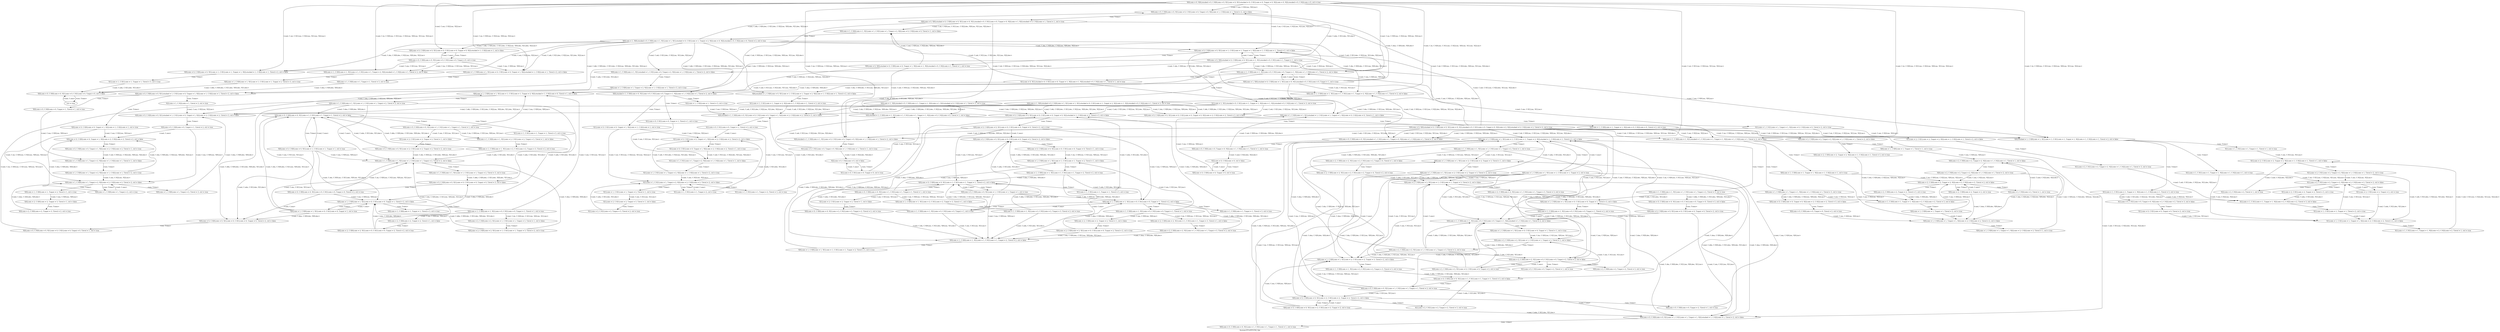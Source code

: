digraph StateGraph {
  label="System1FCtrlVV1F4I_Opt";
  N0x56490a539c71 [label="V[0].rate = 0, V[0].stucked = 0, C.V[0].rate = 0, V[1].rate = 0, V[1].stucked = 0, C.V[1].rate = 0, T.input = 0, V[2].rate = 0, V[2].stucked = 0, C.V[2].rate = 0, ctrl = true"];
  N0x56490a539c71 -> N0x56490bc83981 [label="<cmd, C.nni, C.V[2].inc, V[2].inc>"];
  N0x56490a539c71 -> N0x56490bc839e1 [label="<cmd, C.nni, C.V[2].inc, V[2].inc>"];
  N0x56490a539c71 -> N0x56490bc83a61 [label="<cmd, C.nii, C.V[1].inc, C.V[2].inc, V[1].inc, V[2].inc>"];
  N0x56490a539c71 -> N0x56490bc83bd1 [label="<cmd, C.nii, C.V[1].inc, C.V[2].inc, V[1].inc, V[2].inc>"];
  N0x56490a539c71 -> N0x56490bc83c31 [label="<cmd, C.nii, C.V[1].inc, C.V[2].inc, V[1].inc, V[2].inc>"];
  N0x56490a539c71 -> N0x56490bc83c51 [label="<cmd, C.ini, C.V[0].inc, C.V[2].inc, V[0].inc, V[2].inc>"];
  N0x56490a539c71 -> N0x56490bc83d31 [label="<cmd, C.ini, C.V[0].inc, C.V[2].inc, V[0].inc, V[2].inc>"];
  N0x56490a539c71 -> N0x56490bc83df1 [label="<cmd, C.ini, C.V[0].inc, C.V[2].inc, V[0].inc, V[2].inc>"];
  N0x56490a539c71 -> N0x56490bc83e11 [label="<cmd, C.iii, C.V[0].inc, C.V[1].inc, C.V[2].inc, V[0].inc, V[1].inc, V[2].inc>"];
  N0x56490a539c71 -> N0x56490bc83eb1 [label="<cmd, C.iii, C.V[0].inc, C.V[1].inc, C.V[2].inc, V[0].inc, V[1].inc, V[2].inc>"];
  N0x56490a539c71 -> N0x56490bc84021 [label="<cmd, C.iii, C.V[0].inc, C.V[1].inc, C.V[2].inc, V[0].inc, V[1].inc, V[2].inc>"];
  N0x56490a539c71 -> N0x56490bc840a1 [label="<cmd, C.iii, C.V[0].inc, C.V[1].inc, C.V[2].inc, V[0].inc, V[1].inc, V[2].inc>"];
  N0x56490bc83981 [label="V[0].rate = 0, C.V[0].rate = 0, V[1].rate = 0, C.V[1].rate = 0, T.input = 0, V[2].stucked = 1, C.V[2].rate = 1, ctrl = false"];
  N0x56490bc83981 -> N0x56490bc84491 [label="<env, T.time>"];
  N0x56490bc84491 [label="V[0].rate = 0, C.V[0].rate = 0, V[1].rate = 0, C.V[1].rate = 0, T.input = 0, ctrl = true"];
  N0x56490bc84491 -> N0x56490bc83981 [label="<cmd, C.nnn>"];
  N0x56490bc84491 -> N0x56490bc83bd1 [label="<cmd, C.nin, C.V[1].inc, V[1].inc>"];
  N0x56490bc84491 -> N0x56490bc83d31 [label="<cmd, C.inn, C.V[0].inc, V[0].inc>"];
  N0x56490bc84491 -> N0x56490bc84021 [label="<cmd, C.iin, C.V[0].inc, C.V[1].inc, V[0].inc, V[1].inc>"];
  N0x56490bc85b91 [label="V[0].rate = 0, C.V[0].rate = 0, V[1].rate = 0, C.V[1].rate = 0, T.input = 0, ctrl = false"];
  N0x56490bc85b91 -> N0x56490bc85fa1 [label="<env, T.time>"];
  N0x56490bc85fa1 [label="ctrl = true"];
  N0x56490bc85fa1 -> N0x56490bc85b91 [label="<cmd, C.nnn>"];
  N0x56490bc90c11 [label="V[0].rate = 0, V[0].stucked = 0, C.V[0].rate = 0, V[1].rate = 0, V[1].stucked = 0, C.V[1].rate = 0, T.input = 0, V[2].rate = 1, V[2].stucked = 0, C.V[2].rate = 1, T.level = 1, ctrl = true"];
  N0x56490bc90c11 -> N0x56490bc91471 [label="<cmd, C.iid, C.V[0].inc, C.V[1].inc, C.V[2].dec, V[0].inc, V[1].inc, V[2].dec>"];
  N0x56490bc90c11 -> N0x56490bc91511 [label="<cmd, C.iid, C.V[0].inc, C.V[1].inc, C.V[2].dec, V[0].inc, V[1].inc, V[2].dec>"];
  N0x56490bc90c11 -> N0x56490bc91671 [label="<cmd, C.iid, C.V[0].inc, C.V[1].inc, C.V[2].dec, V[0].inc, V[1].inc, V[2].dec>"];
  N0x56490bc90c11 -> N0x56490bc91771 [label="<cmd, C.iid, C.V[0].inc, C.V[1].inc, C.V[2].dec, V[0].inc, V[1].inc, V[2].dec>"];
  N0x56490bc839e1 [label="V[0].rate = 0, C.V[0].rate = 0, V[1].rate = 0, C.V[1].rate = 0, T.input = 0, V[2].rate = 1, C.V[2].rate = 1, T.level = 2, ctrl = false"];
  N0x56490bc839e1 -> N0x56490bc90c11 [label="<env, T.time>"];
  N0x56490bc92471 [label="V[0].rate = 0, C.V[0].rate = 0, V[1].rate = 0, C.V[1].rate = 0, T.input = 0, T.level = 1, ctrl = true"];
  N0x56490bc92471 -> N0x56490bc91771 [label="<cmd, C.iin, C.V[0].inc, C.V[1].inc, V[0].inc, V[1].inc>"];
  N0x56490bc92b81 [label="V[0].rate = 0, C.V[0].rate = 0, V[1].rate = 0, C.V[1].rate = 0, T.input = 0, T.level = 2, ctrl = false"];
  N0x56490bc92b81 -> N0x56490bc92471 [label="<env, T.time>"];
  N0x56490bc93381 [label="V[0].rate = 0, C.V[0].rate = 0, V[1].rate = 0, C.V[1].rate = 0, T.input = 0, T.level = 2, ctrl = true"];
  N0x56490bc93381 -> N0x56490bc92b81 [label="<cmd, C.nnn>"];
  N0x56490bc93381 -> N0x56490bc94421 [label="<cmd, C.nin, C.V[1].inc, V[1].inc>"];
  N0x56490bc93381 -> N0x56490bc946f1 [label="<cmd, C.inn, C.V[0].inc, V[0].inc>"];
  N0x56490bc93381 -> N0x56490bc949c1 [label="<cmd, C.iin, C.V[0].inc, C.V[1].inc, V[0].inc, V[1].inc>"];
  N0x56490bc94df1 [label="V[0].rate = 0, C.V[0].rate = 0, V[1].rate = 0, C.V[1].rate = 0, T.input = 0, T.level = 3, ctrl = false"];
  N0x56490bc94df1 -> N0x56490bc93381 [label="<env, T.time>"];
  N0x56490bc96181 [label="V[0].rate = 0, C.V[0].rate = 0, V[1].rate = 0, C.V[1].rate = 0, T.input = 0, T.level = 1, ctrl = true"];
  N0x56490bc96181 -> N0x56490bc96611 [label="<cmd, C.iin, C.V[0].inc, C.V[1].inc, V[0].inc, V[1].inc>"];
  N0x56490bc969a1 [label="V[0].rate = 0, C.V[0].rate = 0, V[1].rate = 0, C.V[1].rate = 0, T.input = 0, T.level = 2, ctrl = false"];
  N0x56490bc969a1 -> N0x56490bc96181 [label="<env, T.time>"];
  N0x56490bc97031 [label="V[0].rate = 0, C.V[0].rate = 0, V[1].rate = 0, C.V[1].rate = 0, T.input = 0, T.level = 2, ctrl = true"];
  N0x56490bc97031 -> N0x56490bc969a1 [label="<cmd, C.nnn>"];
  N0x56490bc97031 -> N0x56490bc97fd1 [label="<cmd, C.nin, C.V[1].inc, V[1].inc>"];
  N0x56490bc97031 -> N0x56490bc982a1 [label="<cmd, C.inn, C.V[0].inc, V[0].inc>"];
  N0x56490bc97031 -> N0x56490bc98561 [label="<cmd, C.iin, C.V[0].inc, C.V[1].inc, V[0].inc, V[1].inc>"];
  N0x56490bc98931 [label="V[0].rate = 0, C.V[0].rate = 0, V[1].rate = 0, C.V[1].rate = 0, T.input = 0, V[2].stucked = 1, C.V[2].rate = 2, T.level = 3, ctrl = false"];
  N0x56490bc98931 -> N0x56490bc97031 [label="<env, T.time>"];
  N0x56490bc9a361 [label="V[0].rate = 0, V[0].stucked = 0, C.V[0].rate = 0, V[1].rate = 0, V[1].stucked = 0, C.V[1].rate = 0, T.input = 0, V[2].rate = 2, V[2].stucked = 0, C.V[2].rate = 2, T.level = 2, ctrl = true"];
  N0x56490bc9a361 -> N0x56490bc83a61 [label="<cmd, C.nid, C.V[1].inc, C.V[2].dec, V[1].inc, V[2].dec>"];
  N0x56490bc9a361 -> N0x56490bc83c31 [label="<cmd, C.nid, C.V[1].inc, C.V[2].dec, V[1].inc, V[2].dec>"];
  N0x56490bc9a361 -> N0x56490bc9b071 [label="<cmd, C.nid, C.V[1].inc, C.V[2].dec, V[1].inc, V[2].dec>"];
  N0x56490bc9a361 -> N0x56490bc83c51 [label="<cmd, C.ind, C.V[0].inc, C.V[2].dec, V[0].inc, V[2].dec>"];
  N0x56490bc9a361 -> N0x56490bc83df1 [label="<cmd, C.ind, C.V[0].inc, C.V[2].dec, V[0].inc, V[2].dec>"];
  N0x56490bc9a361 -> N0x56490bc9b151 [label="<cmd, C.ind, C.V[0].inc, C.V[2].dec, V[0].inc, V[2].dec>"];
  N0x56490bc9a361 -> N0x56490bc83e11 [label="<cmd, C.iid, C.V[0].inc, C.V[1].inc, C.V[2].dec, V[0].inc, V[1].inc, V[2].dec>"];
  N0x56490bc9a361 -> N0x56490bc83eb1 [label="<cmd, C.iid, C.V[0].inc, C.V[1].inc, C.V[2].dec, V[0].inc, V[1].inc, V[2].dec>"];
  N0x56490bc9a361 -> N0x56490bc840a1 [label="<cmd, C.iid, C.V[0].inc, C.V[1].inc, C.V[2].dec, V[0].inc, V[1].inc, V[2].dec>"];
  N0x56490bc9a361 -> N0x56490bc9b2e1 [label="<cmd, C.iid, C.V[0].inc, C.V[1].inc, C.V[2].dec, V[0].inc, V[1].inc, V[2].dec>"];
  N0x56490bc9ac01 [label="V[0].rate = 0, C.V[0].rate = 0, V[1].rate = 0, C.V[1].rate = 0, T.input = 0, V[2].rate = 2, C.V[2].rate = 2, T.level = 3, ctrl = false"];
  N0x56490bc9ac01 -> N0x56490bc9a361 [label="<env, T.time>"];
  N0x56490bc9bda1 [label="V[0].rate = 0, C.V[0].rate = 0, V[1].rate = 0, C.V[1].rate = 0, T.input = 0, T.level = 2, ctrl = true"];
  N0x56490bc9bda1 -> N0x56490bc9b071 [label="<cmd, C.nin, C.V[1].inc, V[1].inc>"];
  N0x56490bc9bda1 -> N0x56490bc9b151 [label="<cmd, C.inn, C.V[0].inc, V[0].inc>"];
  N0x56490bc9bda1 -> N0x56490bc9b2e1 [label="<cmd, C.iin, C.V[0].inc, C.V[1].inc, V[0].inc, V[1].inc>"];
  N0x56490bc9c6f1 [label="V[0].rate = 0, C.V[0].rate = 0, V[1].rate = 0, C.V[1].rate = 0, T.input = 0, T.level = 3, ctrl = false"];
  N0x56490bc9c6f1 -> N0x56490bc9bda1 [label="<env, T.time>"];
  N0x56490bc9cf51 [label="V[2].rate = 0, C.V[2].rate = 0, ctrl = false"];
  N0x56490bc9cf51 -> N0x56490bc9d211 [label="<env, T.time>"];
  N0x56490bc9d211 [label="V[0].rate = 0, C.V[0].rate = 0, T.input = 0, ctrl = true"];
  N0x56490bc9d211 -> N0x56490bc9cf51 [label="<cmd, C.nnn>"];
  N0x56490bc9d211 -> N0x56490bc91511 [label="<cmd, C.inn, C.V[0].inc, V[0].inc>"];
  N0x56490bc9d2b1 [label="V[0].rate = 0, C.V[0].rate = 0, T.input = 0, V[2].rate = 1, C.V[2].rate = 1, T.level = 1, ctrl = true"];
  N0x56490bc9d2b1 -> N0x56490bc9cf51 [label="<cmd, C.nnd, C.V[2].dec, V[2].dec>"];
  N0x56490bc9d2b1 -> N0x56490bc91511 [label="<cmd, C.ind, C.V[0].inc, C.V[2].dec, V[0].inc, V[2].dec>"];
  N0x56490bc83a61 [label="V[0].rate = 0, C.V[0].rate = 0, V[1].stucked = 1, C.V[1].rate = 1, T.input = 0, V[2].rate = 1, C.V[2].rate = 1, T.level = 2, ctrl = false"];
  N0x56490bc83a61 -> N0x56490bc9d2b1 [label="<env, T.time>"];
  N0x56490bc9ef91 [label="V[0].rate = 0, C.V[0].rate = 0, T.input = 0, T.level = 2, ctrl = true"];
  N0x56490bc9ef91 -> N0x56490bc9f2f1 [label="<cmd, C.inn, C.V[0].inc, V[0].inc>"];
  N0x56490bc9f541 [label="V[0].rate = 0, C.V[0].rate = 0, T.input = 0, V[2].rate = 2, C.V[2].rate = 2, T.level = 3, ctrl = false"];
  N0x56490bc9f541 -> N0x56490bc9ef91 [label="<env, T.time>"];
  N0x56490bc83bd1 [label="V[0].rate = 0, C.V[0].rate = 0, V[1].rate = 1, C.V[1].rate = 1, T.input = 1, V[2].stucked = 1, C.V[2].rate = 1, T.level = 2, ctrl = false"];
  N0x56490bc83bd1 -> N0x56490bc86221 [label="<env, T.time>"];
  N0x56490bc86221 [label="V[1].rate = 1, C.V[1].rate = 1, T.input = 1, T.level = 3, ctrl = true"];
  N0x56490bc86221 -> N0x56490bc85b91 [label="<cmd, C.ndn, C.V[1].dec, V[1].dec>"];
  N0x56490bca08b1 [label="V[0].rate = 0, V[0].stucked = 0, C.V[0].rate = 0, T.input = 1, V[2].rate = 1, V[2].stucked = 0, C.V[2].rate = 1, T.level = 1, ctrl = true"];
  N0x56490bca08b1 -> N0x56490bc91471 [label="<cmd, C.ind, C.V[0].inc, C.V[2].dec, V[0].inc, V[2].dec>"];
  N0x56490bca08b1 -> N0x56490bc91671 [label="<cmd, C.ind, C.V[0].inc, C.V[2].dec, V[0].inc, V[2].dec>"];
  N0x56490bca08b1 -> N0x56490bc91771 [label="<cmd, C.ind, C.V[0].inc, C.V[2].dec, V[0].inc, V[2].dec>"];
  N0x56490bc83c31 [label="V[0].rate = 0, C.V[0].rate = 0, V[1].rate = 1, C.V[1].rate = 1, T.input = 1, V[2].rate = 1, C.V[2].rate = 1, T.level = 2, ctrl = false"];
  N0x56490bc83c31 -> N0x56490bca08b1 [label="<env, T.time>"];
  N0x56490bc83c31 -> N0x56490bc91ac1 [label="<env, T.time>"];
  N0x56490bc83c31 -> N0x56490bc99301 [label="<env, T.time>"];
  N0x56490bc91ac1 [label="V[0].rate = 0, V[0].stucked = 0, C.V[0].rate = 0, V[1].rate = 1, V[1].stucked = 0, C.V[1].rate = 1, T.input = 1, ctrl = true"];
  N0x56490bc91ac1 -> N0x56490bc83c31 [label="<cmd, C.nnn>"];
  N0x56490bc91ac1 -> N0x56490bc839e1 [label="<cmd, C.ndn, C.V[1].dec, V[1].dec>"];
  N0x56490bc91ac1 -> N0x56490bca2ce1 [label="<cmd, C.ndn, C.V[1].dec, V[1].dec>"];
  N0x56490bc91ac1 -> N0x56490bc83e11 [label="<cmd, C.inn, C.V[0].inc, V[0].inc>"];
  N0x56490bc91ac1 -> N0x56490bc840a1 [label="<cmd, C.inn, C.V[0].inc, V[0].inc>"];
  N0x56490bc91ac1 -> N0x56490bc83c51 [label="<cmd, C.idn, C.V[0].inc, C.V[1].dec, V[0].inc, V[1].dec>"];
  N0x56490bc91ac1 -> N0x56490bc83df1 [label="<cmd, C.idn, C.V[0].inc, C.V[1].dec, V[0].inc, V[1].dec>"];
  N0x56490bc91ac1 -> N0x56490bca2d81 [label="<cmd, C.idn, C.V[0].inc, C.V[1].dec, V[0].inc, V[1].dec>"];
  N0x56490bc99301 [label="V[1].rate = 1, V[1].stucked = 0, C.V[1].rate = 1, T.input = 1, V[2].rate = 1, V[2].stucked = 0, C.V[2].rate = 1, T.level = 3, ctrl = true"];
  N0x56490bc99301 -> N0x56490bc98931 [label="<cmd, C.ndi, C.V[1].dec, C.V[2].inc, V[1].dec, V[2].inc>"];
  N0x56490bc99301 -> N0x56490bc9ac01 [label="<cmd, C.ndi, C.V[1].dec, C.V[2].inc, V[1].dec, V[2].inc>"];
  N0x56490bc99301 -> N0x56490bca3561 [label="<cmd, C.ndi, C.V[1].dec, C.V[2].inc, V[1].dec, V[2].inc>"];
  N0x56490bca36c1 [label="V[0].rate = 0, C.V[0].rate = 0, V[1].rate = 1, C.V[1].rate = 1, T.input = 1, T.level = 1, ctrl = true"];
  N0x56490bca36c1 -> N0x56490bcbb131 [label="<cmd, C.nin, C.V[1].inc, V[1].inc>"];
  N0x56490bca36c1 -> N0x56490bc91771 [label="<cmd, C.inn, C.V[0].inc, V[0].inc>"];
  N0x56490bca36c1 -> N0x56490bcbb581 [label="<cmd, C.iin, C.V[0].inc, C.V[1].inc, V[0].inc, V[1].inc>"];
  N0x56490bc94421 [label="V[0].rate = 0, C.V[0].rate = 0, V[1].rate = 1, C.V[1].rate = 1, T.input = 1, T.level = 2, ctrl = false"];
  N0x56490bc94421 -> N0x56490bca36c1 [label="<env, T.time>"];
  N0x56490bc94421 -> N0x56490bc93611 [label="<env, T.time>"];
  N0x56490bc94421 -> N0x56490bc95791 [label="<env, T.time>"];
  N0x56490bc93611 [label="V[0].rate = 0, C.V[0].rate = 0, V[1].rate = 1, C.V[1].rate = 1, T.input = 1, ctrl = true"];
  N0x56490bc93611 -> N0x56490bc94421 [label="<cmd, C.nnn>"];
  N0x56490bc93611 -> N0x56490bc92b81 [label="<cmd, C.ndn, C.V[1].dec, V[1].dec>"];
  N0x56490bc93611 -> N0x56490bc949c1 [label="<cmd, C.inn, C.V[0].inc, V[0].inc>"];
  N0x56490bc93611 -> N0x56490bc946f1 [label="<cmd, C.idn, C.V[0].inc, C.V[1].dec, V[0].inc, V[1].dec>"];
  N0x56490bc95791 [label="V[1].rate = 1, C.V[1].rate = 1, T.input = 1, T.level = 3, ctrl = true"];
  N0x56490bc95791 -> N0x56490bc94df1 [label="<cmd, C.ndn, C.V[1].dec, V[1].dec>"];
  N0x56490bcc3dd1 [label="V[0].rate = 0, C.V[0].rate = 0, V[1].rate = 1, C.V[1].rate = 1, T.input = 1, T.level = 1, ctrl = true"];
  N0x56490bcc3dd1 -> N0x56490bcc4121 [label="<cmd, C.nin, C.V[1].inc, V[1].inc>"];
  N0x56490bcc3dd1 -> N0x56490bc96611 [label="<cmd, C.inn, C.V[0].inc, V[0].inc>"];
  N0x56490bcc3dd1 -> N0x56490bcc4571 [label="<cmd, C.iin, C.V[0].inc, C.V[1].inc, V[0].inc, V[1].inc>"];
  N0x56490bc97fd1 [label="V[0].rate = 0, C.V[0].rate = 0, V[1].rate = 1, C.V[1].rate = 1, T.input = 1, T.level = 2, ctrl = false"];
  N0x56490bc97fd1 -> N0x56490bcc3dd1 [label="<env, T.time>"];
  N0x56490bc97fd1 -> N0x56490bc972c1 [label="<env, T.time>"];
  N0x56490bc97fd1 -> N0x56490bc990f1 [label="<env, T.time>"];
  N0x56490bc972c1 [label="V[0].rate = 0, C.V[0].rate = 0, V[1].rate = 1, C.V[1].rate = 1, T.input = 1, ctrl = true"];
  N0x56490bc972c1 -> N0x56490bc97fd1 [label="<cmd, C.nnn>"];
  N0x56490bc972c1 -> N0x56490bc969a1 [label="<cmd, C.ndn, C.V[1].dec, V[1].dec>"];
  N0x56490bc972c1 -> N0x56490bc98561 [label="<cmd, C.inn, C.V[0].inc, V[0].inc>"];
  N0x56490bc972c1 -> N0x56490bc982a1 [label="<cmd, C.idn, C.V[0].inc, C.V[1].dec, V[0].inc, V[1].dec>"];
  N0x56490bc990f1 [label="V[1].rate = 1, C.V[1].rate = 1, T.input = 1, T.level = 3, ctrl = true"];
  N0x56490bc990f1 -> N0x56490bc98931 [label="<cmd, C.ndn, C.V[1].dec, V[1].dec>"];
  N0x56490bcc6d91 [label="V[0].rate = 0, C.V[0].rate = 0, V[1].rate = 1, C.V[1].rate = 1, T.input = 1, T.level = 1, ctrl = true"];
  N0x56490bcc6d91 -> N0x56490bcc7161 [label="<cmd, C.iin, C.V[0].inc, C.V[1].inc, V[0].inc, V[1].inc>"];
  N0x56490bc9b071 [label="V[0].rate = 0, C.V[0].rate = 0, V[1].rate = 1, C.V[1].rate = 1, T.input = 1, V[2].stucked = 1, C.V[2].rate = 1, T.level = 2, ctrl = false"];
  N0x56490bc9b071 -> N0x56490bcc6d91 [label="<env, T.time>"];
  N0x56490bcc7981 [label="V[0].rate = 0, C.V[0].rate = 0, V[1].rate = 1, C.V[1].rate = 1, T.input = 1, T.level = 2, ctrl = true"];
  N0x56490bcc7981 -> N0x56490bc9b071 [label="<cmd, C.nnn>"];
  N0x56490bcc7981 -> N0x56490bcc8c91 [label="<cmd, C.nin, C.V[1].inc, V[1].inc>"];
  N0x56490bcc7981 -> N0x56490bc9b2e1 [label="<cmd, C.inn, C.V[0].inc, V[0].inc>"];
  N0x56490bcc7981 -> N0x56490bcc9141 [label="<cmd, C.iin, C.V[0].inc, C.V[1].inc, V[0].inc, V[1].inc>"];
  N0x56490bcc7981 -> N0x56490bc9b151 [label="<cmd, C.idn, C.V[0].inc, C.V[1].dec, V[0].inc, V[1].dec>"];
  N0x56490bcc9671 [label="V[0].rate = 0, C.V[0].rate = 0, V[1].rate = 1, C.V[1].rate = 1, T.input = 1, T.level = 3, ctrl = false"];
  N0x56490bcc9671 -> N0x56490bcc7981 [label="<env, T.time>"];
  N0x56490bcca4f1 [label="V[0].rate = 0, C.V[0].rate = 0, T.input = 1, T.level = 1, ctrl = true"];
  N0x56490bcca4f1 -> N0x56490bcca881 [label="<cmd, C.inn, C.V[0].inc, V[0].inc>"];
  N0x56490bca2ce1 [label="V[0].rate = 0, C.V[0].rate = 0, V[1].stucked = 1, C.V[1].rate = 0, T.input = 1, V[2].rate = 1, C.V[2].rate = 1, T.level = 2, ctrl = false"];
  N0x56490bca2ce1 -> N0x56490bcca4f1 [label="<env, T.time>"];
  N0x56490bca2ce1 -> N0x56490bccb631 [label="<env, T.time>"];
  N0x56490bca2ce1 -> N0x56490bccb6d1 [label="<env, T.time>"];
  N0x56490bccb631 [label="V[0].rate = 0, C.V[0].rate = 0, T.input = 1, V[2].rate = 1, C.V[2].rate = 1, ctrl = true"];
  N0x56490bccb631 -> N0x56490bccba21 [label="<cmd, C.nni, C.V[2].inc, V[2].inc>"];
  N0x56490bccb631 -> N0x56490bccbbe1 [label="<cmd, C.ini, C.V[0].inc, C.V[2].inc, V[0].inc, V[2].inc>"];
  N0x56490bccb6d1 [label="V[2].rate = 1, C.V[2].rate = 1, T.level = 3, ctrl = true"];
  N0x56490bccb6d1 -> N0x56490bca3561 [label="<cmd, C.nni, C.V[2].inc, V[2].inc>"];
  N0x56490bccc791 [label="V[0].rate = 0, C.V[0].rate = 0, T.input = 1, V[2].rate = 2, C.V[2].rate = 2, T.level = 1, ctrl = true"];
  N0x56490bccc791 -> N0x56490bcca881 [label="<cmd, C.ind, C.V[0].inc, C.V[2].dec, V[0].inc, V[2].dec>"];
  N0x56490bccba21 [label="V[0].rate = 0, C.V[0].rate = 0, T.input = 1, V[2].rate = 2, C.V[2].rate = 2, T.level = 2, ctrl = false"];
  N0x56490bccba21 -> N0x56490bccc791 [label="<env, T.time>"];
  N0x56490bccd141 [label="V[0].rate = 0, C.V[0].rate = 0, T.input = 1, T.level = 2, ctrl = true"];
  N0x56490bccd141 -> N0x56490bccba21 [label="<cmd, C.nnn>"];
  N0x56490bccd141 -> N0x56490bccbbe1 [label="<cmd, C.inn, C.V[0].inc, V[0].inc>"];
  N0x56490bca3561 [label="V[0].rate = 0, C.V[0].rate = 0, V[1].stucked = 1, C.V[1].rate = 0, T.input = 1, V[2].rate = 2, C.V[2].rate = 2, T.level = 3, ctrl = false"];
  N0x56490bca3561 -> N0x56490bccd141 [label="<env, T.time>"];
  N0x56490bcbb131 [label="V[1].rate = 2, C.V[1].rate = 2, T.input = 2, T.level = 1, ctrl = false"];
  N0x56490bcbb131 -> N0x56490bcc1e21 [label="<env, T.time>"];
  N0x56490bcc1e21 [label="V[0].rate = 0, C.V[0].rate = 0, V[1].rate = 2, C.V[1].rate = 2, T.input = 2, T.level = 2, ctrl = true"];
  N0x56490bcc1e21 -> N0x56490bc94421 [label="<cmd, C.ndn, C.V[1].dec, V[1].dec>"];
  N0x56490bcc1e21 -> N0x56490bc949c1 [label="<cmd, C.idn, C.V[0].inc, C.V[1].dec, V[0].inc, V[1].dec>"];
  N0x56490bcc4121 [label="V[1].rate = 2, C.V[1].rate = 2, T.input = 2, T.level = 1, ctrl = false"];
  N0x56490bcc4121 -> N0x56490bcc4fc1 [label="<env, T.time>"];
  N0x56490bcc4fc1 [label="V[0].rate = 0, C.V[0].rate = 0, V[1].rate = 2, C.V[1].rate = 2, T.input = 2, T.level = 2, ctrl = true"];
  N0x56490bcc4fc1 -> N0x56490bc97fd1 [label="<cmd, C.ndn, C.V[1].dec, V[1].dec>"];
  N0x56490bcc4fc1 -> N0x56490bc98561 [label="<cmd, C.idn, C.V[0].inc, C.V[1].dec, V[0].inc, V[1].dec>"];
  N0x56490bcd0691 [label="V[0].rate = 0, C.V[0].rate = 0, T.input = 2, T.level = 1, ctrl = true"];
  N0x56490bcd0691 -> N0x56490bcc7161 [label="<cmd, C.inn, C.V[0].inc, V[0].inc>"];
  N0x56490bcc8c91 [label="V[0].rate = 0, C.V[0].rate = 0, V[1].rate = 2, C.V[1].rate = 2, T.input = 2, T.level = 2, ctrl = false"];
  N0x56490bcc8c91 -> N0x56490bcd0691 [label="<env, T.time>"];
  N0x56490bcc8c91 -> N0x56490bcc7ef1 [label="<env, T.time>"];
  N0x56490bcc8c91 -> N0x56490bcc9d51 [label="<env, T.time>"];
  N0x56490bcc7ef1 [label="V[0].rate = 0, C.V[0].rate = 0, V[1].rate = 2, C.V[1].rate = 2, T.input = 2, ctrl = true"];
  N0x56490bcc7ef1 -> N0x56490bcc8c91 [label="<cmd, C.nnn>"];
  N0x56490bcc7ef1 -> N0x56490bc9b071 [label="<cmd, C.ndn, C.V[1].dec, V[1].dec>"];
  N0x56490bcc7ef1 -> N0x56490bcc9141 [label="<cmd, C.inn, C.V[0].inc, V[0].inc>"];
  N0x56490bcc7ef1 -> N0x56490bc9b2e1 [label="<cmd, C.idn, C.V[0].inc, C.V[1].dec, V[0].inc, V[1].dec>"];
  N0x56490bcc9d51 [label="V[1].rate = 2, C.V[1].rate = 2, T.input = 2, T.level = 3, ctrl = true"];
  N0x56490bcc9d51 -> N0x56490bcc9671 [label="<cmd, C.ndn, C.V[1].dec, V[1].dec>"];
  N0x56490bcd2561 [label="V[2].rate = 0, C.V[2].rate = 0, ctrl = false"];
  N0x56490bcd2561 -> N0x56490bcd2791 [label="<env, T.time>"];
  N0x56490bcd2791 [label="V[1].rate = 0, C.V[1].rate = 0, T.input = 0, ctrl = true"];
  N0x56490bcd2791 -> N0x56490bcd2561 [label="<cmd, C.nnn>"];
  N0x56490bcd2791 -> N0x56490bc91471 [label="<cmd, C.nin, C.V[1].inc, V[1].inc>"];
  N0x56490bcd2851 [label="V[1].rate = 0, C.V[1].rate = 0, T.input = 0, V[2].rate = 1, C.V[2].rate = 1, T.level = 1, ctrl = true"];
  N0x56490bcd2851 -> N0x56490bcd2561 [label="<cmd, C.nnd, C.V[2].dec, V[2].dec>"];
  N0x56490bcd2851 -> N0x56490bc91471 [label="<cmd, C.nid, C.V[1].inc, C.V[2].dec, V[1].inc, V[2].dec>"];
  N0x56490bc83c51 [label="V[0].stucked = 1, C.V[0].rate = 1, V[1].rate = 0, C.V[1].rate = 0, T.input = 0, V[2].rate = 1, C.V[2].rate = 1, T.level = 2, ctrl = false"];
  N0x56490bc83c51 -> N0x56490bcd2851 [label="<env, T.time>"];
  N0x56490bcd3991 [label="V[1].rate = 0, C.V[1].rate = 0, T.input = 0, T.level = 2, ctrl = true"];
  N0x56490bcd3991 -> N0x56490bcd3c01 [label="<cmd, C.nin, C.V[1].inc, V[1].inc>"];
  N0x56490bcd3d21 [label="V[1].rate = 0, C.V[1].rate = 0, T.input = 0, V[2].rate = 2, C.V[2].rate = 2, T.level = 3, ctrl = false"];
  N0x56490bcd3d21 -> N0x56490bcd3991 [label="<env, T.time>"];
  N0x56490bc91471 [label="V[0].stucked = 1, C.V[0].rate = 1, V[1].rate = 1, C.V[1].rate = 1, T.input = 1, V[2].rate = 0, C.V[2].rate = 0, T.level = 1, ctrl = false"];
  N0x56490bc91471 -> N0x56490bcd35a1 [label="<env, T.time>"];
  N0x56490bcd35a1 [label="V[1].rate = 1, C.V[1].rate = 1, T.input = 1, V[2].rate = 0, C.V[2].rate = 0, T.level = 2, ctrl = true"];
  N0x56490bcd35a1 -> N0x56490bc83e11 [label="<cmd, C.nni, C.V[2].inc, V[2].inc>"];
  N0x56490bcd35a1 -> N0x56490bcd4da1 [label="<cmd, C.nii, C.V[1].inc, C.V[2].inc, V[1].inc, V[2].inc>"];
  N0x56490bcd35a1 -> N0x56490bc83c51 [label="<cmd, C.ndi, C.V[1].dec, C.V[2].inc, V[1].dec, V[2].inc>"];
  N0x56490bcd51b1 [label="V[1].rate = 1, C.V[1].rate = 1, T.input = 1, T.level = 1, ctrl = true"];
  N0x56490bcd51b1 -> N0x56490bcd5461 [label="<cmd, C.nin, C.V[1].inc, V[1].inc>"];
  N0x56490bc83e11 [label="V[0].stucked = 1, C.V[0].rate = 1, V[1].rate = 1, C.V[1].rate = 1, T.input = 1, V[2].rate = 1, C.V[2].rate = 1, T.level = 2, ctrl = false"];
  N0x56490bc83e11 -> N0x56490bcd51b1 [label="<env, T.time>"];
  N0x56490bc83e11 -> N0x56490bcd5e01 [label="<env, T.time>"];
  N0x56490bc83e11 -> N0x56490bcd4071 [label="<env, T.time>"];
  N0x56490bcd5e01 [label="V[1].rate = 1, C.V[1].rate = 1, T.input = 1, V[2].rate = 1, C.V[2].rate = 1, ctrl = true"];
  N0x56490bcd5e01 -> N0x56490bcd3c01 [label="<cmd, C.nni, C.V[2].inc, V[2].inc>"];
  N0x56490bcd5e01 -> N0x56490bcd6231 [label="<cmd, C.nii, C.V[1].inc, C.V[2].inc, V[1].inc, V[2].inc>"];
  N0x56490bcd4071 [label="V[1].rate = 1, C.V[1].rate = 1, T.input = 1, V[2].rate = 1, C.V[2].rate = 1, T.level = 3, ctrl = true"];
  N0x56490bcd4071 -> N0x56490bce43c1 [label="<cmd, C.nni, C.V[2].inc, V[2].inc>"];
  N0x56490bcd4071 -> N0x56490bcd3d21 [label="<cmd, C.ndi, C.V[1].dec, C.V[2].inc, V[1].dec, V[2].inc>"];
  N0x56490bce4831 [label="V[1].rate = 1, C.V[1].rate = 1, T.input = 1, V[2].rate = 2, C.V[2].rate = 2, T.level = 1, ctrl = true"];
  N0x56490bce4831 -> N0x56490bcd5461 [label="<cmd, C.nid, C.V[1].inc, C.V[2].dec, V[1].inc, V[2].dec>"];
  N0x56490bcd3c01 [label="V[1].rate = 1, C.V[1].rate = 1, T.input = 1, V[2].rate = 2, C.V[2].rate = 2, T.level = 2, ctrl = false"];
  N0x56490bcd3c01 -> N0x56490bce4831 [label="<env, T.time>"];
  N0x56490bce4f91 [label="V[1].rate = 1, C.V[1].rate = 1, T.input = 1, T.level = 2, ctrl = true"];
  N0x56490bce4f91 -> N0x56490bcd3c01 [label="<cmd, C.nnn>"];
  N0x56490bce4f91 -> N0x56490bcd6231 [label="<cmd, C.nin, C.V[1].inc, V[1].inc>"];
  N0x56490bce43c1 [label="V[1].rate = 1, C.V[1].rate = 1, T.input = 1, V[2].rate = 2, C.V[2].rate = 2, T.level = 3, ctrl = false"];
  N0x56490bce43c1 -> N0x56490bce4f91 [label="<env, T.time>"];
  N0x56490bcd5461 [label="V[1].rate = 2, C.V[1].rate = 2, T.input = 2, V[2].rate = 1, C.V[2].rate = 1, T.level = 1, ctrl = false"];
  N0x56490bcd5461 -> N0x56490bce5561 [label="<env, T.time>"];
  N0x56490bcd4da1 [label="V[1].rate = 2, C.V[1].rate = 2, T.input = 2, V[2].rate = 1, C.V[2].rate = 1, T.level = 2, ctrl = false"];
  N0x56490bcd4da1 -> N0x56490bce64a1 [label="<env, T.time>"];
  N0x56490bce5561 [label="V[1].rate = 2, C.V[1].rate = 2, T.input = 2, V[2].rate = 1, C.V[2].rate = 1, T.level = 2, ctrl = true"];
  N0x56490bce5561 -> N0x56490bcd6231 [label="<cmd, C.nni, C.V[2].inc, V[2].inc>"];
  N0x56490bce5561 -> N0x56490bcd3c01 [label="<cmd, C.ndi, C.V[1].dec, C.V[2].inc, V[1].dec, V[2].inc>"];
  N0x56490bce64a1 [label="V[1].rate = 2, C.V[1].rate = 2, T.input = 2, V[2].rate = 1, C.V[2].rate = 1, T.level = 3, ctrl = true"];
  N0x56490bce64a1 -> N0x56490bce43c1 [label="<cmd, C.ndi, C.V[1].dec, C.V[2].inc, V[1].dec, V[2].inc>"];
  N0x56490bce6931 [label="V[2].rate = 2, C.V[2].rate = 2, T.level = 1, ctrl = true"];
  N0x56490bce6931 -> N0x56490bcd5461 [label="<cmd, C.nnd, C.V[2].dec, V[2].dec>"];
  N0x56490bcd6231 [label="V[1].rate = 2, C.V[1].rate = 2, T.input = 2, V[2].rate = 2, C.V[2].rate = 2, T.level = 2, ctrl = false"];
  N0x56490bcd6231 -> N0x56490bce6931 [label="<env, T.time>"];
  N0x56490bcd6231 -> N0x56490bce52e1 [label="<env, T.time>"];
  N0x56490bcd6231 -> N0x56490bce61d1 [label="<env, T.time>"];
  N0x56490bce52e1 [label="V[1].rate = 2, C.V[1].rate = 2, T.input = 2, ctrl = true"];
  N0x56490bce52e1 -> N0x56490bcd6231 [label="<cmd, C.nnn>"];
  N0x56490bce52e1 -> N0x56490bcd3c01 [label="<cmd, C.ndn, C.V[1].dec, V[1].dec>"];
  N0x56490bce61d1 [label="V[1].rate = 2, C.V[1].rate = 2, T.input = 2, T.level = 3, ctrl = true"];
  N0x56490bce61d1 -> N0x56490bce43c1 [label="<cmd, C.ndn, C.V[1].dec, V[1].dec>"];
  N0x56490bc83d31 [label="V[0].rate = 1, C.V[0].rate = 1, V[1].rate = 0, C.V[1].rate = 0, T.input = 1, V[2].stucked = 1, C.V[2].rate = 1, T.level = 2, ctrl = false"];
  N0x56490bc83d31 -> N0x56490bc864d1 [label="<env, T.time>"];
  N0x56490bc864d1 [label="V[0].rate = 1, C.V[0].rate = 1, T.input = 1, T.level = 3, ctrl = true"];
  N0x56490bc864d1 -> N0x56490bc85b91 [label="<cmd, C.dnn, C.V[0].dec, V[0].dec>"];
  N0x56490bcf39d1 [label="V[1].rate = 0, V[1].stucked = 0, C.V[1].rate = 0, T.input = 1, V[2].rate = 1, V[2].stucked = 0, C.V[2].rate = 1, T.level = 1, ctrl = true"];
  N0x56490bcf39d1 -> N0x56490bc91511 [label="<cmd, C.nid, C.V[1].inc, C.V[2].dec, V[1].inc, V[2].dec>"];
  N0x56490bcf39d1 -> N0x56490bc91671 [label="<cmd, C.nid, C.V[1].inc, C.V[2].dec, V[1].inc, V[2].dec>"];
  N0x56490bcf39d1 -> N0x56490bc91771 [label="<cmd, C.nid, C.V[1].inc, C.V[2].dec, V[1].inc, V[2].dec>"];
  N0x56490bc83df1 [label="V[0].rate = 1, C.V[0].rate = 1, V[1].rate = 0, C.V[1].rate = 0, T.input = 1, V[2].rate = 1, C.V[2].rate = 1, T.level = 2, ctrl = false"];
  N0x56490bc83df1 -> N0x56490bcf39d1 [label="<env, T.time>"];
  N0x56490bc83df1 -> N0x56490bc91d11 [label="<env, T.time>"];
  N0x56490bc83df1 -> N0x56490bc99871 [label="<env, T.time>"];
  N0x56490bc91d11 [label="V[0].rate = 1, V[0].stucked = 0, C.V[0].rate = 1, V[1].rate = 0, V[1].stucked = 0, C.V[1].rate = 0, T.input = 1, ctrl = true"];
  N0x56490bc91d11 -> N0x56490bc83df1 [label="<cmd, C.nnn>"];
  N0x56490bc91d11 -> N0x56490bc83eb1 [label="<cmd, C.nin, C.V[1].inc, V[1].inc>"];
  N0x56490bc91d11 -> N0x56490bc840a1 [label="<cmd, C.nin, C.V[1].inc, V[1].inc>"];
  N0x56490bc91d11 -> N0x56490bc839e1 [label="<cmd, C.dnn, C.V[0].dec, V[0].dec>"];
  N0x56490bc91d11 -> N0x56490bcfb1f1 [label="<cmd, C.dnn, C.V[0].dec, V[0].dec>"];
  N0x56490bc91d11 -> N0x56490bc83a61 [label="<cmd, C.din, C.V[0].dec, C.V[1].inc, V[0].dec, V[1].inc>"];
  N0x56490bc91d11 -> N0x56490bc83c31 [label="<cmd, C.din, C.V[0].dec, C.V[1].inc, V[0].dec, V[1].inc>"];
  N0x56490bc91d11 -> N0x56490bcfb211 [label="<cmd, C.din, C.V[0].dec, C.V[1].inc, V[0].dec, V[1].inc>"];
  N0x56490bc99871 [label="V[0].rate = 1, V[0].stucked = 0, C.V[0].rate = 1, T.input = 1, V[2].rate = 1, V[2].stucked = 0, C.V[2].rate = 1, T.level = 3, ctrl = true"];
  N0x56490bc99871 -> N0x56490bc98931 [label="<cmd, C.dni, C.V[0].dec, C.V[2].inc, V[0].dec, V[2].inc>"];
  N0x56490bc99871 -> N0x56490bc9ac01 [label="<cmd, C.dni, C.V[0].dec, C.V[2].inc, V[0].dec, V[2].inc>"];
  N0x56490bc99871 -> N0x56490bcfb901 [label="<cmd, C.dni, C.V[0].dec, C.V[2].inc, V[0].dec, V[2].inc>"];
  N0x56490bcfb9f1 [label="V[0].rate = 1, C.V[0].rate = 1, V[1].rate = 0, C.V[1].rate = 0, T.input = 1, T.level = 1, ctrl = true"];
  N0x56490bcfb9f1 -> N0x56490bc91771 [label="<cmd, C.nin, C.V[1].inc, V[1].inc>"];
  N0x56490bcfb9f1 -> N0x56490bcfbe61 [label="<cmd, C.inn, C.V[0].inc, V[0].inc>"];
  N0x56490bcfb9f1 -> N0x56490bcfc0c1 [label="<cmd, C.iin, C.V[0].inc, C.V[1].inc, V[0].inc, V[1].inc>"];
  N0x56490bc946f1 [label="V[0].rate = 1, C.V[0].rate = 1, V[1].rate = 0, C.V[1].rate = 0, T.input = 1, T.level = 2, ctrl = false"];
  N0x56490bc946f1 -> N0x56490bcfb9f1 [label="<env, T.time>"];
  N0x56490bc946f1 -> N0x56490bc938c1 [label="<env, T.time>"];
  N0x56490bc946f1 -> N0x56490bc959c1 [label="<env, T.time>"];
  N0x56490bc938c1 [label="V[0].rate = 1, C.V[0].rate = 1, V[1].rate = 0, C.V[1].rate = 0, T.input = 1, ctrl = true"];
  N0x56490bc938c1 -> N0x56490bc946f1 [label="<cmd, C.nnn>"];
  N0x56490bc938c1 -> N0x56490bc949c1 [label="<cmd, C.nin, C.V[1].inc, V[1].inc>"];
  N0x56490bc938c1 -> N0x56490bc92b81 [label="<cmd, C.dnn, C.V[0].dec, V[0].dec>"];
  N0x56490bc938c1 -> N0x56490bc94421 [label="<cmd, C.din, C.V[0].dec, C.V[1].inc, V[0].dec, V[1].inc>"];
  N0x56490bc959c1 [label="V[0].rate = 1, C.V[0].rate = 1, T.input = 1, T.level = 3, ctrl = true"];
  N0x56490bc959c1 -> N0x56490bc94df1 [label="<cmd, C.dnn, C.V[0].dec, V[0].dec>"];
  N0x56490bcfde81 [label="V[0].rate = 1, C.V[0].rate = 1, V[1].rate = 0, C.V[1].rate = 0, T.input = 1, T.level = 1, ctrl = true"];
  N0x56490bcfde81 -> N0x56490bc96611 [label="<cmd, C.nin, C.V[1].inc, V[1].inc>"];
  N0x56490bcfde81 -> N0x56490bcfe2f1 [label="<cmd, C.inn, C.V[0].inc, V[0].inc>"];
  N0x56490bcfde81 -> N0x56490bcfe551 [label="<cmd, C.iin, C.V[0].inc, C.V[1].inc, V[0].inc, V[1].inc>"];
  N0x56490bc982a1 [label="V[0].rate = 1, C.V[0].rate = 1, V[1].rate = 0, C.V[1].rate = 0, T.input = 1, T.level = 2, ctrl = false"];
  N0x56490bc982a1 -> N0x56490bcfde81 [label="<env, T.time>"];
  N0x56490bc982a1 -> N0x56490bc97561 [label="<env, T.time>"];
  N0x56490bc982a1 -> N0x56490bc99651 [label="<env, T.time>"];
  N0x56490bc97561 [label="V[0].rate = 1, C.V[0].rate = 1, V[1].rate = 0, C.V[1].rate = 0, T.input = 1, ctrl = true"];
  N0x56490bc97561 -> N0x56490bc982a1 [label="<cmd, C.nnn>"];
  N0x56490bc97561 -> N0x56490bc98561 [label="<cmd, C.nin, C.V[1].inc, V[1].inc>"];
  N0x56490bc97561 -> N0x56490bc969a1 [label="<cmd, C.dnn, C.V[0].dec, V[0].dec>"];
  N0x56490bc97561 -> N0x56490bc97fd1 [label="<cmd, C.din, C.V[0].dec, C.V[1].inc, V[0].dec, V[1].inc>"];
  N0x56490bc99651 [label="V[0].rate = 1, C.V[0].rate = 1, T.input = 1, T.level = 3, ctrl = true"];
  N0x56490bc99651 -> N0x56490bc98931 [label="<cmd, C.dnn, C.V[0].dec, V[0].dec>"];
  N0x56490bd00181 [label="V[0].rate = 1, C.V[0].rate = 1, V[1].rate = 0, C.V[1].rate = 0, T.input = 1, T.level = 1, ctrl = true"];
  N0x56490bd00181 -> N0x56490bd00491 [label="<cmd, C.iin, C.V[0].inc, C.V[1].inc, V[0].inc, V[1].inc>"];
  N0x56490bc9b151 [label="V[0].rate = 1, C.V[0].rate = 1, V[1].rate = 0, C.V[1].rate = 0, T.input = 1, V[2].stucked = 1, C.V[2].rate = 1, T.level = 2, ctrl = false"];
  N0x56490bc9b151 -> N0x56490bd00181 [label="<env, T.time>"];
  N0x56490bcc83b1 [label="V[0].rate = 1, C.V[0].rate = 1, V[1].rate = 0, C.V[1].rate = 0, T.input = 1, T.level = 2, ctrl = true"];
  N0x56490bcc83b1 -> N0x56490bc9b151 [label="<cmd, C.nnn>"];
  N0x56490bcc83b1 -> N0x56490bc9b2e1 [label="<cmd, C.nin, C.V[1].inc, V[1].inc>"];
  N0x56490bcc83b1 -> N0x56490bd01941 [label="<cmd, C.inn, C.V[0].inc, V[0].inc>"];
  N0x56490bcc83b1 -> N0x56490bd01bb1 [label="<cmd, C.iin, C.V[0].inc, C.V[1].inc, V[0].inc, V[1].inc>"];
  N0x56490bcc83b1 -> N0x56490bc9b071 [label="<cmd, C.din, C.V[0].dec, C.V[1].inc, V[0].dec, V[1].inc>"];
  N0x56490bd01e91 [label="V[0].rate = 1, C.V[0].rate = 1, V[1].rate = 0, C.V[1].rate = 0, T.input = 1, T.level = 3, ctrl = false"];
  N0x56490bd01e91 -> N0x56490bcc83b1 [label="<env, T.time>"];
  N0x56490bc91511 [label="V[0].rate = 1, C.V[0].rate = 1, V[1].stucked = 1, C.V[1].rate = 1, T.input = 1, V[2].rate = 0, C.V[2].rate = 0, T.level = 1, ctrl = false"];
  N0x56490bc91511 -> N0x56490bc9e9b1 [label="<env, T.time>"];
  N0x56490bc9e9b1 [label="V[0].rate = 1, C.V[0].rate = 1, T.input = 1, V[2].rate = 0, C.V[2].rate = 0, T.level = 2, ctrl = true"];
  N0x56490bc9e9b1 -> N0x56490bc83eb1 [label="<cmd, C.nni, C.V[2].inc, V[2].inc>"];
  N0x56490bc9e9b1 -> N0x56490bd03611 [label="<cmd, C.ini, C.V[0].inc, C.V[2].inc, V[0].inc, V[2].inc>"];
  N0x56490bc9e9b1 -> N0x56490bc83a61 [label="<cmd, C.dni, C.V[0].dec, C.V[2].inc, V[0].dec, V[2].inc>"];
  N0x56490bd03921 [label="V[0].rate = 1, C.V[0].rate = 1, T.input = 1, T.level = 1, ctrl = true"];
  N0x56490bd03921 -> N0x56490bd03c11 [label="<cmd, C.inn, C.V[0].inc, V[0].inc>"];
  N0x56490bc83eb1 [label="V[0].rate = 1, C.V[0].rate = 1, V[1].stucked = 1, C.V[1].rate = 1, T.input = 1, V[2].rate = 1, C.V[2].rate = 1, T.level = 2, ctrl = false"];
  N0x56490bc83eb1 -> N0x56490bd03921 [label="<env, T.time>"];
  N0x56490bc83eb1 -> N0x56490bd04861 [label="<env, T.time>"];
  N0x56490bc83eb1 -> N0x56490bc9fa51 [label="<env, T.time>"];
  N0x56490bd04861 [label="V[0].rate = 1, C.V[0].rate = 1, T.input = 1, V[2].rate = 1, C.V[2].rate = 1, ctrl = true"];
  N0x56490bd04861 -> N0x56490bc9f2f1 [label="<cmd, C.nni, C.V[2].inc, V[2].inc>"];
  N0x56490bd04861 -> N0x56490bd04c71 [label="<cmd, C.ini, C.V[0].inc, C.V[2].inc, V[0].inc, V[2].inc>"];
  N0x56490bc9fa51 [label="V[0].rate = 1, C.V[0].rate = 1, T.input = 1, V[2].rate = 1, C.V[2].rate = 1, T.level = 3, ctrl = true"];
  N0x56490bc9fa51 -> N0x56490bd05281 [label="<cmd, C.nni, C.V[2].inc, V[2].inc>"];
  N0x56490bc9fa51 -> N0x56490bc9f541 [label="<cmd, C.dni, C.V[0].dec, C.V[2].inc, V[0].dec, V[2].inc>"];
  N0x56490bd05631 [label="V[0].rate = 1, C.V[0].rate = 1, T.input = 1, V[2].rate = 2, C.V[2].rate = 2, T.level = 1, ctrl = true"];
  N0x56490bd05631 -> N0x56490bd03c11 [label="<cmd, C.ind, C.V[0].inc, C.V[2].dec, V[0].inc, V[2].dec>"];
  N0x56490bc9f2f1 [label="V[0].rate = 1, C.V[0].rate = 1, T.input = 1, V[2].rate = 2, C.V[2].rate = 2, T.level = 2, ctrl = false"];
  N0x56490bc9f2f1 -> N0x56490bd05631 [label="<env, T.time>"];
  N0x56490bd05c51 [label="V[0].rate = 1, C.V[0].rate = 1, T.input = 1, T.level = 2, ctrl = true"];
  N0x56490bd05c51 -> N0x56490bc9f2f1 [label="<cmd, C.nnn>"];
  N0x56490bd05c51 -> N0x56490bd04c71 [label="<cmd, C.inn, C.V[0].inc, V[0].inc>"];
  N0x56490bd05281 [label="V[0].rate = 1, C.V[0].rate = 1, T.input = 1, V[2].rate = 2, C.V[2].rate = 2, T.level = 3, ctrl = false"];
  N0x56490bd05281 -> N0x56490bd05c51 [label="<env, T.time>"];
  N0x56490bc91671 [label="V[0].rate = 1, C.V[0].rate = 1, V[1].rate = 1, C.V[1].rate = 1, T.input = 2, V[2].rate = 0, C.V[2].rate = 0, T.level = 1, ctrl = false"];
  N0x56490bc91671 -> N0x56490bc84961 [label="<env, T.time>"];
  N0x56490bc84961 [label="V[0].rate = 1, V[0].stucked = 0, C.V[0].rate = 1, V[1].rate = 1, V[1].stucked = 0, C.V[1].rate = 1, T.input = 2, V[2].rate = 0, V[2].stucked = 0, C.V[2].rate = 0, T.level = 2, ctrl = true"];
  N0x56490bc84961 -> N0x56490bc84021 [label="<cmd, C.nni, C.V[2].inc, V[2].inc>"];
  N0x56490bc84961 -> N0x56490bc840a1 [label="<cmd, C.nni, C.V[2].inc, V[2].inc>"];
  N0x56490bc84961 -> N0x56490bc83d31 [label="<cmd, C.ndi, C.V[1].dec, C.V[2].inc, V[1].dec, V[2].inc>"];
  N0x56490bc84961 -> N0x56490bc83df1 [label="<cmd, C.ndi, C.V[1].dec, C.V[2].inc, V[1].dec, V[2].inc>"];
  N0x56490bc84961 -> N0x56490bca2d81 [label="<cmd, C.ndi, C.V[1].dec, C.V[2].inc, V[1].dec, V[2].inc>"];
  N0x56490bc84961 -> N0x56490bc83bd1 [label="<cmd, C.dni, C.V[0].dec, C.V[2].inc, V[0].dec, V[2].inc>"];
  N0x56490bc84961 -> N0x56490bc83c31 [label="<cmd, C.dni, C.V[0].dec, C.V[2].inc, V[0].dec, V[2].inc>"];
  N0x56490bc84961 -> N0x56490bcfb211 [label="<cmd, C.dni, C.V[0].dec, C.V[2].inc, V[0].dec, V[2].inc>"];
  N0x56490bc84961 -> N0x56490bc83981 [label="<cmd, C.ddi, C.V[0].dec, C.V[1].dec, C.V[2].inc, V[0].dec, V[1].dec, V[2].inc>"];
  N0x56490bc84961 -> N0x56490bc839e1 [label="<cmd, C.ddi, C.V[0].dec, C.V[1].dec, C.V[2].inc, V[0].dec, V[1].dec, V[2].inc>"];
  N0x56490bc84961 -> N0x56490bca2ce1 [label="<cmd, C.ddi, C.V[0].dec, C.V[1].dec, C.V[2].inc, V[0].dec, V[1].dec, V[2].inc>"];
  N0x56490bc84961 -> N0x56490bcfb1f1 [label="<cmd, C.ddi, C.V[0].dec, C.V[1].dec, C.V[2].inc, V[0].dec, V[1].dec, V[2].inc>"];
  N0x56490bc84021 [label="V[0].rate = 1, C.V[0].rate = 1, V[1].rate = 1, C.V[1].rate = 1, T.input = 2, V[2].stucked = 1, C.V[2].rate = 1, T.level = 2, ctrl = false"];
  N0x56490bc84021 -> N0x56490bc86781 [label="<env, T.time>"];
  N0x56490bc86781 [label="V[0].rate = 1, C.V[0].rate = 1, V[1].rate = 1, C.V[1].rate = 1, T.input = 2, T.level = 3, ctrl = true"];
  N0x56490bc86781 -> N0x56490bc85b91 [label="<cmd, C.ddn, C.V[0].dec, C.V[1].dec, V[0].dec, V[1].dec>"];
  N0x56490bc840a1 [label="V[0].rate = 1, C.V[0].rate = 1, V[1].rate = 1, C.V[1].rate = 1, T.input = 2, V[2].rate = 1, C.V[2].rate = 1, T.level = 2, ctrl = false"];
  N0x56490bc840a1 -> N0x56490bc99ed1 [label="<env, T.time>"];
  N0x56490bc99ed1 [label="V[0].rate = 1, V[0].stucked = 0, C.V[0].rate = 1, V[1].rate = 1, V[1].stucked = 0, C.V[1].rate = 1, T.input = 2, V[2].rate = 1, V[2].stucked = 0, C.V[2].rate = 1, T.level = 3, ctrl = true"];
  N0x56490bc99ed1 -> N0x56490bc98931 [label="<cmd, C.ddi, C.V[0].dec, C.V[1].dec, C.V[2].inc, V[0].dec, V[1].dec, V[2].inc>"];
  N0x56490bc99ed1 -> N0x56490bc9ac01 [label="<cmd, C.ddi, C.V[0].dec, C.V[1].dec, C.V[2].inc, V[0].dec, V[1].dec, V[2].inc>"];
  N0x56490bc99ed1 -> N0x56490bca3561 [label="<cmd, C.ddi, C.V[0].dec, C.V[1].dec, C.V[2].inc, V[0].dec, V[1].dec, V[2].inc>"];
  N0x56490bc99ed1 -> N0x56490bcfb901 [label="<cmd, C.ddi, C.V[0].dec, C.V[1].dec, C.V[2].inc, V[0].dec, V[1].dec, V[2].inc>"];
  N0x56490bc91771 [label="V[0].rate = 1, C.V[0].rate = 1, V[1].rate = 1, C.V[1].rate = 1, T.input = 2, V[2].stucked = 1, C.V[2].rate = 0, T.level = 1, ctrl = false"];
  N0x56490bc91771 -> N0x56490bc93b61 [label="<env, T.time>"];
  N0x56490bc949c1 [label="V[0].rate = 1, C.V[0].rate = 1, V[1].rate = 1, C.V[1].rate = 1, T.input = 2, T.level = 2, ctrl = false"];
  N0x56490bc949c1 -> N0x56490bc95c61 [label="<env, T.time>"];
  N0x56490bc93b61 [label="V[0].rate = 1, C.V[0].rate = 1, V[1].rate = 1, C.V[1].rate = 1, T.input = 2, T.level = 2, ctrl = true"];
  N0x56490bc93b61 -> N0x56490bc949c1 [label="<cmd, C.nnn>"];
  N0x56490bc93b61 -> N0x56490bc946f1 [label="<cmd, C.ndn, C.V[1].dec, V[1].dec>"];
  N0x56490bc93b61 -> N0x56490bc94421 [label="<cmd, C.dnn, C.V[0].dec, V[0].dec>"];
  N0x56490bc93b61 -> N0x56490bc92b81 [label="<cmd, C.ddn, C.V[0].dec, C.V[1].dec, V[0].dec, V[1].dec>"];
  N0x56490bc95c61 [label="V[0].rate = 1, C.V[0].rate = 1, V[1].rate = 1, C.V[1].rate = 1, T.input = 2, T.level = 3, ctrl = true"];
  N0x56490bc95c61 -> N0x56490bc94df1 [label="<cmd, C.ddn, C.V[0].dec, C.V[1].dec, V[0].dec, V[1].dec>"];
  N0x56490bc96611 [label="V[0].rate = 1, C.V[0].rate = 1, V[1].rate = 1, C.V[1].rate = 1, T.input = 2, T.level = 1, ctrl = false"];
  N0x56490bc96611 -> N0x56490bc97811 [label="<env, T.time>"];
  N0x56490bc98561 [label="V[0].rate = 1, C.V[0].rate = 1, V[1].rate = 1, C.V[1].rate = 1, T.input = 2, T.level = 2, ctrl = false"];
  N0x56490bc98561 -> N0x56490bc99bc1 [label="<env, T.time>"];
  N0x56490bc97811 [label="V[0].rate = 1, C.V[0].rate = 1, V[1].rate = 1, C.V[1].rate = 1, T.input = 2, T.level = 2, ctrl = true"];
  N0x56490bc97811 -> N0x56490bc98561 [label="<cmd, C.nnn>"];
  N0x56490bc97811 -> N0x56490bc982a1 [label="<cmd, C.ndn, C.V[1].dec, V[1].dec>"];
  N0x56490bc97811 -> N0x56490bc97fd1 [label="<cmd, C.dnn, C.V[0].dec, V[0].dec>"];
  N0x56490bc97811 -> N0x56490bc969a1 [label="<cmd, C.ddn, C.V[0].dec, C.V[1].dec, V[0].dec, V[1].dec>"];
  N0x56490bc99bc1 [label="V[0].rate = 1, C.V[0].rate = 1, V[1].rate = 1, C.V[1].rate = 1, T.input = 2, T.level = 3, ctrl = true"];
  N0x56490bc99bc1 -> N0x56490bc98931 [label="<cmd, C.ddn, C.V[0].dec, C.V[1].dec, V[0].dec, V[1].dec>"];
  N0x56490bd1be31 [label="V[0].rate = 1, C.V[0].rate = 1, V[1].rate = 1, C.V[1].rate = 1, T.input = 2, T.level = 1, ctrl = true"];
  N0x56490bd1be31 -> N0x56490bcc7161 [label="<cmd, C.nin, C.V[1].inc, V[1].inc>"];
  N0x56490bd1be31 -> N0x56490bd00491 [label="<cmd, C.inn, C.V[0].inc, V[0].inc>"];
  N0x56490bd1be31 -> N0x56490bd1c361 [label="<cmd, C.iin, C.V[0].inc, C.V[1].inc, V[0].inc, V[1].inc>"];
  N0x56490bc9b2e1 [label="V[0].rate = 1, C.V[0].rate = 1, V[1].rate = 1, C.V[1].rate = 1, T.input = 2, V[2].stucked = 1, C.V[2].rate = 1, T.level = 2, ctrl = false"];
  N0x56490bc9b2e1 -> N0x56490bd1be31 [label="<env, T.time>"];
  N0x56490bc9b2e1 -> N0x56490bcc8161 [label="<env, T.time>"];
  N0x56490bc9b2e1 -> N0x56490bc9cd01 [label="<env, T.time>"];
  N0x56490bcc8161 [label="V[0].rate = 1, C.V[0].rate = 1, V[1].rate = 1, C.V[1].rate = 1, T.input = 2, ctrl = true"];
  N0x56490bcc8161 -> N0x56490bc9b2e1 [label="<cmd, C.nnn>"];
  N0x56490bcc8161 -> N0x56490bcc9141 [label="<cmd, C.nin, C.V[1].inc, V[1].inc>"];
  N0x56490bcc8161 -> N0x56490bc9b151 [label="<cmd, C.ndn, C.V[1].dec, V[1].dec>"];
  N0x56490bcc8161 -> N0x56490bd01bb1 [label="<cmd, C.inn, C.V[0].inc, V[0].inc>"];
  N0x56490bcc8161 -> N0x56490bd01941 [label="<cmd, C.idn, C.V[0].inc, C.V[1].dec, V[0].inc, V[1].dec>"];
  N0x56490bcc8161 -> N0x56490bc9b071 [label="<cmd, C.dnn, C.V[0].dec, V[0].dec>"];
  N0x56490bcc8161 -> N0x56490bcc8c91 [label="<cmd, C.din, C.V[0].dec, C.V[1].inc, V[0].dec, V[1].inc>"];
  N0x56490bc9cd01 [label="V[0].rate = 1, C.V[0].rate = 1, V[1].rate = 1, C.V[1].rate = 1, T.input = 2, T.level = 3, ctrl = true"];
  N0x56490bc9cd01 -> N0x56490bd01e91 [label="<cmd, C.ndn, C.V[1].dec, V[1].dec>"];
  N0x56490bc9cd01 -> N0x56490bcc9671 [label="<cmd, C.dnn, C.V[0].dec, V[0].dec>"];
  N0x56490bc9cd01 -> N0x56490bc9c6f1 [label="<cmd, C.ddn, C.V[0].dec, C.V[1].dec, V[0].dec, V[1].dec>"];
  N0x56490bcca881 [label="V[0].rate = 1, C.V[0].rate = 1, T.input = 2, V[2].rate = 1, C.V[2].rate = 1, T.level = 1, ctrl = false"];
  N0x56490bcca881 -> N0x56490bccd6d1 [label="<env, T.time>"];
  N0x56490bca2d81 [label="V[0].rate = 1, C.V[0].rate = 1, V[1].stucked = 1, C.V[1].rate = 0, T.input = 2, V[2].rate = 1, C.V[2].rate = 1, T.level = 2, ctrl = false"];
  N0x56490bca2d81 -> N0x56490bccea01 [label="<env, T.time>"];
  N0x56490bccd6d1 [label="V[0].rate = 1, C.V[0].rate = 1, T.input = 2, V[2].rate = 1, C.V[2].rate = 1, T.level = 2, ctrl = true"];
  N0x56490bccd6d1 -> N0x56490bccbbe1 [label="<cmd, C.nni, C.V[2].inc, V[2].inc>"];
  N0x56490bccd6d1 -> N0x56490bccba21 [label="<cmd, C.dni, C.V[0].dec, C.V[2].inc, V[0].dec, V[2].inc>"];
  N0x56490bccea01 [label="V[0].rate = 1, C.V[0].rate = 1, T.input = 2, V[2].rate = 1, C.V[2].rate = 1, T.level = 3, ctrl = true"];
  N0x56490bccea01 -> N0x56490bca3561 [label="<cmd, C.dni, C.V[0].dec, C.V[2].inc, V[0].dec, V[2].inc>"];
  N0x56490bd1f971 [label="V[0].rate = 1, C.V[0].rate = 1, T.input = 2, T.level = 1, ctrl = true"];
  N0x56490bd1f971 -> N0x56490bd1fc01 [label="<cmd, C.inn, C.V[0].inc, V[0].inc>"];
  N0x56490bccbbe1 [label="V[0].rate = 1, C.V[0].rate = 1, T.input = 2, V[2].rate = 2, C.V[2].rate = 2, T.level = 2, ctrl = false"];
  N0x56490bccbbe1 -> N0x56490bd1f971 [label="<env, T.time>"];
  N0x56490bccbbe1 -> N0x56490bccd461 [label="<env, T.time>"];
  N0x56490bccbbe1 -> N0x56490bcce771 [label="<env, T.time>"];
  N0x56490bccd461 [label="V[0].rate = 1, C.V[0].rate = 1, T.input = 2, ctrl = true"];
  N0x56490bccd461 -> N0x56490bccbbe1 [label="<cmd, C.nnn>"];
  N0x56490bccd461 -> N0x56490bccba21 [label="<cmd, C.dnn, C.V[0].dec, V[0].dec>"];
  N0x56490bcce771 [label="V[0].rate = 1, C.V[0].rate = 1, T.input = 2, T.level = 3, ctrl = true"];
  N0x56490bcce771 -> N0x56490bca3561 [label="<cmd, C.dnn, C.V[0].dec, V[0].dec>"];
  N0x56490bcbb581 [label="V[0].rate = 1, C.V[0].rate = 1, V[1].rate = 2, C.V[1].rate = 2, T.input = 3, T.level = 1, ctrl = false"];
  N0x56490bcbb581 -> N0x56490bcc2431 [label="<env, T.time>"];
  N0x56490bcc2431 [label="V[0].rate = 1, C.V[0].rate = 1, V[1].rate = 2, C.V[1].rate = 2, T.input = 3, T.level = 2, ctrl = true"];
  N0x56490bcc2431 -> N0x56490bc949c1 [label="<cmd, C.ndn, C.V[1].dec, V[1].dec>"];
  N0x56490bcc2431 -> N0x56490bc94421 [label="<cmd, C.ddn, C.V[0].dec, C.V[1].dec, V[0].dec, V[1].dec>"];
  N0x56490bcc4571 [label="V[0].rate = 1, C.V[0].rate = 1, V[1].rate = 2, C.V[1].rate = 2, T.input = 3, T.level = 1, ctrl = false"];
  N0x56490bcc4571 -> N0x56490bcc55d1 [label="<env, T.time>"];
  N0x56490bcc55d1 [label="V[0].rate = 1, C.V[0].rate = 1, V[1].rate = 2, C.V[1].rate = 2, T.input = 3, T.level = 2, ctrl = true"];
  N0x56490bcc55d1 -> N0x56490bc98561 [label="<cmd, C.ndn, C.V[1].dec, V[1].dec>"];
  N0x56490bcc55d1 -> N0x56490bc97fd1 [label="<cmd, C.ddn, C.V[0].dec, C.V[1].dec, V[0].dec, V[1].dec>"];
  N0x56490bcc7161 [label="V[0].rate = 1, C.V[0].rate = 1, V[1].rate = 2, C.V[1].rate = 2, T.input = 3, T.level = 1, ctrl = false"];
  N0x56490bcc7161 -> N0x56490bcc8651 [label="<env, T.time>"];
  N0x56490bcc9141 [label="V[0].rate = 1, C.V[0].rate = 1, V[1].rate = 2, C.V[1].rate = 2, T.input = 3, T.level = 2, ctrl = false"];
  N0x56490bcc9141 -> N0x56490bcca161 [label="<env, T.time>"];
  N0x56490bcc8651 [label="V[0].rate = 1, C.V[0].rate = 1, V[1].rate = 2, C.V[1].rate = 2, T.input = 3, T.level = 2, ctrl = true"];
  N0x56490bcc8651 -> N0x56490bcc9141 [label="<cmd, C.nnn>"];
  N0x56490bcc8651 -> N0x56490bc9b2e1 [label="<cmd, C.ndn, C.V[1].dec, V[1].dec>"];
  N0x56490bcc8651 -> N0x56490bd01bb1 [label="<cmd, C.idn, C.V[0].inc, C.V[1].dec, V[0].inc, V[1].dec>"];
  N0x56490bcc8651 -> N0x56490bcc8c91 [label="<cmd, C.dnn, C.V[0].dec, V[0].dec>"];
  N0x56490bcc8651 -> N0x56490bc9b071 [label="<cmd, C.ddn, C.V[0].dec, C.V[1].dec, V[0].dec, V[1].dec>"];
  N0x56490bcca161 [label="V[0].rate = 1, C.V[0].rate = 1, V[1].rate = 2, C.V[1].rate = 2, T.input = 3, T.level = 3, ctrl = true"];
  N0x56490bcca161 -> N0x56490bcc9671 [label="<cmd, C.ddn, C.V[0].dec, C.V[1].dec, V[0].dec, V[1].dec>"];
  N0x56490bd36e61 [label="V[1].rate = 0, C.V[1].rate = 0, T.input = 1, T.level = 1, ctrl = true"];
  N0x56490bd36e61 -> N0x56490bd370d1 [label="<cmd, C.nin, C.V[1].inc, V[1].inc>"];
  N0x56490bcfb1f1 [label="V[0].stucked = 1, C.V[0].rate = 0, V[1].rate = 0, C.V[1].rate = 0, T.input = 1, V[2].rate = 1, C.V[2].rate = 1, T.level = 2, ctrl = false"];
  N0x56490bcfb1f1 -> N0x56490bd36e61 [label="<env, T.time>"];
  N0x56490bcfb1f1 -> N0x56490bd37741 [label="<env, T.time>"];
  N0x56490bcfb1f1 -> N0x56490bd377b1 [label="<env, T.time>"];
  N0x56490bd37741 [label="V[1].rate = 0, C.V[1].rate = 0, T.input = 1, V[2].rate = 1, C.V[2].rate = 1, ctrl = true"];
  N0x56490bd37741 -> N0x56490bd379f1 [label="<cmd, C.nni, C.V[2].inc, V[2].inc>"];
  N0x56490bd37741 -> N0x56490bd37ab1 [label="<cmd, C.nii, C.V[1].inc, C.V[2].inc, V[1].inc, V[2].inc>"];
  N0x56490bd377b1 [label="V[2].rate = 1, C.V[2].rate = 1, T.level = 3, ctrl = true"];
  N0x56490bd377b1 -> N0x56490bcfb901 [label="<cmd, C.nni, C.V[2].inc, V[2].inc>"];
  N0x56490bd381b1 [label="V[1].rate = 0, C.V[1].rate = 0, T.input = 1, V[2].rate = 2, C.V[2].rate = 2, T.level = 1, ctrl = true"];
  N0x56490bd381b1 -> N0x56490bd370d1 [label="<cmd, C.nid, C.V[1].inc, C.V[2].dec, V[1].inc, V[2].dec>"];
  N0x56490bd379f1 [label="V[1].rate = 0, C.V[1].rate = 0, T.input = 1, V[2].rate = 2, C.V[2].rate = 2, T.level = 2, ctrl = false"];
  N0x56490bd379f1 -> N0x56490bd381b1 [label="<env, T.time>"];
  N0x56490bd387c1 [label="V[1].rate = 0, C.V[1].rate = 0, T.input = 1, T.level = 2, ctrl = true"];
  N0x56490bd387c1 -> N0x56490bd379f1 [label="<cmd, C.nnn>"];
  N0x56490bd387c1 -> N0x56490bd37ab1 [label="<cmd, C.nin, C.V[1].inc, V[1].inc>"];
  N0x56490bcfb901 [label="V[0].stucked = 1, C.V[0].rate = 0, V[1].rate = 0, C.V[1].rate = 0, T.input = 1, V[2].rate = 2, C.V[2].rate = 2, T.level = 3, ctrl = false"];
  N0x56490bcfb901 -> N0x56490bd387c1 [label="<env, T.time>"];
  N0x56490bd370d1 [label="V[1].rate = 1, C.V[1].rate = 1, T.input = 2, V[2].rate = 1, C.V[2].rate = 1, T.level = 1, ctrl = false"];
  N0x56490bd370d1 -> N0x56490bd38cc1 [label="<env, T.time>"];
  N0x56490bcfb211 [label="V[0].stucked = 1, C.V[0].rate = 0, V[1].rate = 1, C.V[1].rate = 1, T.input = 2, V[2].rate = 1, C.V[2].rate = 1, T.level = 2, ctrl = false"];
  N0x56490bcfb211 -> N0x56490bd398b1 [label="<env, T.time>"];
  N0x56490bd38cc1 [label="V[1].rate = 1, C.V[1].rate = 1, T.input = 2, V[2].rate = 1, C.V[2].rate = 1, T.level = 2, ctrl = true"];
  N0x56490bd38cc1 -> N0x56490bd37ab1 [label="<cmd, C.nni, C.V[2].inc, V[2].inc>"];
  N0x56490bd38cc1 -> N0x56490bd379f1 [label="<cmd, C.ndi, C.V[1].dec, C.V[2].inc, V[1].dec, V[2].inc>"];
  N0x56490bd398b1 [label="V[1].rate = 1, C.V[1].rate = 1, T.input = 2, V[2].rate = 1, C.V[2].rate = 1, T.level = 3, ctrl = true"];
  N0x56490bd398b1 -> N0x56490bcfb901 [label="<cmd, C.ndi, C.V[1].dec, C.V[2].inc, V[1].dec, V[2].inc>"];
  N0x56490bd3abb1 [label="V[1].rate = 1, C.V[1].rate = 1, T.input = 2, T.level = 1, ctrl = true"];
  N0x56490bd3abb1 -> N0x56490bd3ade1 [label="<cmd, C.nin, C.V[1].inc, V[1].inc>"];
  N0x56490bd37ab1 [label="V[1].rate = 1, C.V[1].rate = 1, T.input = 2, V[2].rate = 2, C.V[2].rate = 2, T.level = 2, ctrl = false"];
  N0x56490bd37ab1 -> N0x56490bd3abb1 [label="<env, T.time>"];
  N0x56490bd37ab1 -> N0x56490bd38a51 [label="<env, T.time>"];
  N0x56490bd37ab1 -> N0x56490bd39721 [label="<env, T.time>"];
  N0x56490bd38a51 [label="V[1].rate = 1, C.V[1].rate = 1, T.input = 2, ctrl = true"];
  N0x56490bd38a51 -> N0x56490bd37ab1 [label="<cmd, C.nnn>"];
  N0x56490bd38a51 -> N0x56490bd379f1 [label="<cmd, C.ndn, C.V[1].dec, V[1].dec>"];
  N0x56490bd39721 [label="V[1].rate = 1, C.V[1].rate = 1, T.input = 2, T.level = 3, ctrl = true"];
  N0x56490bd39721 -> N0x56490bcfb901 [label="<cmd, C.ndn, C.V[1].dec, V[1].dec>"];
  N0x56490bd3ade1 [label="V[1].rate = 2, C.V[1].rate = 2, T.input = 3, T.level = 1, ctrl = false"];
  N0x56490bd3ade1 -> N0x56490bd3b581 [label="<env, T.time>"];
  N0x56490bd3b581 [label="V[1].rate = 2, C.V[1].rate = 2, T.input = 3, T.level = 2, ctrl = true"];
  N0x56490bd3b581 -> N0x56490bd37ab1 [label="<cmd, C.ndn, C.V[1].dec, V[1].dec>"];
  N0x56490bcfbe61 [label="V[0].rate = 2, C.V[0].rate = 2, T.input = 2, T.level = 1, ctrl = false"];
  N0x56490bcfbe61 -> N0x56490bcfcb71 [label="<env, T.time>"];
  N0x56490bcfcb71 [label="V[0].rate = 2, C.V[0].rate = 2, V[1].rate = 0, C.V[1].rate = 0, T.input = 2, T.level = 2, ctrl = true"];
  N0x56490bcfcb71 -> N0x56490bc946f1 [label="<cmd, C.dnn, C.V[0].dec, V[0].dec>"];
  N0x56490bcfcb71 -> N0x56490bc949c1 [label="<cmd, C.din, C.V[0].dec, C.V[1].inc, V[0].dec, V[1].inc>"];
  N0x56490bcfe2f1 [label="V[0].rate = 2, C.V[0].rate = 2, T.input = 2, T.level = 1, ctrl = false"];
  N0x56490bcfe2f1 -> N0x56490bcfef81 [label="<env, T.time>"];
  N0x56490bcfef81 [label="V[0].rate = 2, C.V[0].rate = 2, V[1].rate = 0, C.V[1].rate = 0, T.input = 2, T.level = 2, ctrl = true"];
  N0x56490bcfef81 -> N0x56490bc982a1 [label="<cmd, C.dnn, C.V[0].dec, V[0].dec>"];
  N0x56490bcfef81 -> N0x56490bc98561 [label="<cmd, C.din, C.V[0].dec, C.V[1].inc, V[0].dec, V[1].inc>"];
  N0x56490bd46ea1 [label="V[1].rate = 0, C.V[1].rate = 0, T.input = 2, T.level = 1, ctrl = true"];
  N0x56490bd46ea1 -> N0x56490bd00491 [label="<cmd, C.nin, C.V[1].inc, V[1].inc>"];
  N0x56490bd01941 [label="V[0].rate = 2, C.V[0].rate = 2, V[1].rate = 0, C.V[1].rate = 0, T.input = 2, T.level = 2, ctrl = false"];
  N0x56490bd01941 -> N0x56490bd46ea1 [label="<env, T.time>"];
  N0x56490bd01941 -> N0x56490bd00fe1 [label="<env, T.time>"];
  N0x56490bd01941 -> N0x56490bd025b1 [label="<env, T.time>"];
  N0x56490bd00fe1 [label="V[0].rate = 2, C.V[0].rate = 2, V[1].rate = 0, C.V[1].rate = 0, T.input = 2, ctrl = true"];
  N0x56490bd00fe1 -> N0x56490bd01941 [label="<cmd, C.nnn>"];
  N0x56490bd00fe1 -> N0x56490bd01bb1 [label="<cmd, C.nin, C.V[1].inc, V[1].inc>"];
  N0x56490bd00fe1 -> N0x56490bc9b151 [label="<cmd, C.dnn, C.V[0].dec, V[0].dec>"];
  N0x56490bd00fe1 -> N0x56490bc9b2e1 [label="<cmd, C.din, C.V[0].dec, C.V[1].inc, V[0].dec, V[1].inc>"];
  N0x56490bd025b1 [label="V[0].rate = 2, C.V[0].rate = 2, T.input = 2, T.level = 3, ctrl = true"];
  N0x56490bd025b1 -> N0x56490bd01e91 [label="<cmd, C.dnn, C.V[0].dec, V[0].dec>"];
  N0x56490bd03c11 [label="V[0].rate = 2, C.V[0].rate = 2, T.input = 2, V[2].rate = 1, C.V[2].rate = 1, T.level = 1, ctrl = false"];
  N0x56490bd03c11 -> N0x56490bd060c1 [label="<env, T.time>"];
  N0x56490bd03611 [label="V[0].rate = 2, C.V[0].rate = 2, T.input = 2, V[2].rate = 1, C.V[2].rate = 1, T.level = 2, ctrl = false"];
  N0x56490bd03611 -> N0x56490bd06df1 [label="<env, T.time>"];
  N0x56490bd060c1 [label="V[0].rate = 2, C.V[0].rate = 2, T.input = 2, V[2].rate = 1, C.V[2].rate = 1, T.level = 2, ctrl = true"];
  N0x56490bd060c1 -> N0x56490bd04c71 [label="<cmd, C.nni, C.V[2].inc, V[2].inc>"];
  N0x56490bd060c1 -> N0x56490bc9f2f1 [label="<cmd, C.dni, C.V[0].dec, C.V[2].inc, V[0].dec, V[2].inc>"];
  N0x56490bd06df1 [label="V[0].rate = 2, C.V[0].rate = 2, T.input = 2, V[2].rate = 1, C.V[2].rate = 1, T.level = 3, ctrl = true"];
  N0x56490bd06df1 -> N0x56490bd05281 [label="<cmd, C.dni, C.V[0].dec, C.V[2].inc, V[0].dec, V[2].inc>"];
  N0x56490bd487c1 [label="V[2].rate = 2, C.V[2].rate = 2, T.level = 1, ctrl = true"];
  N0x56490bd487c1 -> N0x56490bd03c11 [label="<cmd, C.nnd, C.V[2].dec, V[2].dec>"];
  N0x56490bd04c71 [label="V[0].rate = 2, C.V[0].rate = 2, T.input = 2, V[2].rate = 2, C.V[2].rate = 2, T.level = 2, ctrl = false"];
  N0x56490bd04c71 -> N0x56490bd487c1 [label="<env, T.time>"];
  N0x56490bd04c71 -> N0x56490bd05f11 [label="<env, T.time>"];
  N0x56490bd04c71 -> N0x56490bd06bc1 [label="<env, T.time>"];
  N0x56490bd05f11 [label="V[0].rate = 2, C.V[0].rate = 2, T.input = 2, ctrl = true"];
  N0x56490bd05f11 -> N0x56490bd04c71 [label="<cmd, C.nnn>"];
  N0x56490bd05f11 -> N0x56490bc9f2f1 [label="<cmd, C.dnn, C.V[0].dec, V[0].dec>"];
  N0x56490bd06bc1 [label="V[0].rate = 2, C.V[0].rate = 2, T.input = 2, T.level = 3, ctrl = true"];
  N0x56490bd06bc1 -> N0x56490bd05281 [label="<cmd, C.dnn, C.V[0].dec, V[0].dec>"];
  N0x56490bcfc0c1 [label="V[0].rate = 2, C.V[0].rate = 2, V[1].rate = 1, C.V[1].rate = 1, T.input = 3, T.level = 1, ctrl = false"];
  N0x56490bcfc0c1 -> N0x56490bcfcdd1 [label="<env, T.time>"];
  N0x56490bcfcdd1 [label="V[0].rate = 2, C.V[0].rate = 2, V[1].rate = 1, C.V[1].rate = 1, T.input = 3, T.level = 2, ctrl = true"];
  N0x56490bcfcdd1 -> N0x56490bc949c1 [label="<cmd, C.dnn, C.V[0].dec, V[0].dec>"];
  N0x56490bcfcdd1 -> N0x56490bc946f1 [label="<cmd, C.ddn, C.V[0].dec, C.V[1].dec, V[0].dec, V[1].dec>"];
  N0x56490bcfe551 [label="V[0].rate = 2, C.V[0].rate = 2, V[1].rate = 1, C.V[1].rate = 1, T.input = 3, T.level = 1, ctrl = false"];
  N0x56490bcfe551 -> N0x56490bcff1e1 [label="<env, T.time>"];
  N0x56490bcff1e1 [label="V[0].rate = 2, C.V[0].rate = 2, V[1].rate = 1, C.V[1].rate = 1, T.input = 3, T.level = 2, ctrl = true"];
  N0x56490bcff1e1 -> N0x56490bc98561 [label="<cmd, C.dnn, C.V[0].dec, V[0].dec>"];
  N0x56490bcff1e1 -> N0x56490bc982a1 [label="<cmd, C.ddn, C.V[0].dec, C.V[1].dec, V[0].dec, V[1].dec>"];
  N0x56490bd00491 [label="V[0].rate = 2, C.V[0].rate = 2, V[1].rate = 1, C.V[1].rate = 1, T.input = 3, T.level = 1, ctrl = false"];
  N0x56490bd00491 -> N0x56490bd01201 [label="<env, T.time>"];
  N0x56490bd01bb1 [label="V[0].rate = 2, C.V[0].rate = 2, V[1].rate = 1, C.V[1].rate = 1, T.input = 3, T.level = 2, ctrl = false"];
  N0x56490bd01bb1 -> N0x56490bd02821 [label="<env, T.time>"];
  N0x56490bd01201 [label="V[0].rate = 2, C.V[0].rate = 2, V[1].rate = 1, C.V[1].rate = 1, T.input = 3, T.level = 2, ctrl = true"];
  N0x56490bd01201 -> N0x56490bd01bb1 [label="<cmd, C.nnn>"];
  N0x56490bd01201 -> N0x56490bd01941 [label="<cmd, C.ndn, C.V[1].dec, V[1].dec>"];
  N0x56490bd01201 -> N0x56490bc9b2e1 [label="<cmd, C.dnn, C.V[0].dec, V[0].dec>"];
  N0x56490bd01201 -> N0x56490bcc9141 [label="<cmd, C.din, C.V[0].dec, C.V[1].inc, V[0].dec, V[1].inc>"];
  N0x56490bd01201 -> N0x56490bc9b151 [label="<cmd, C.ddn, C.V[0].dec, C.V[1].dec, V[0].dec, V[1].dec>"];
  N0x56490bd02821 [label="V[0].rate = 2, C.V[0].rate = 2, V[1].rate = 1, C.V[1].rate = 1, T.input = 3, T.level = 3, ctrl = true"];
  N0x56490bd02821 -> N0x56490bd01e91 [label="<cmd, C.ddn, C.V[0].dec, C.V[1].dec, V[0].dec, V[1].dec>"];
  N0x56490bd1fc01 [label="V[0].rate = 2, C.V[0].rate = 2, T.input = 3, T.level = 1, ctrl = false"];
  N0x56490bd1fc01 -> N0x56490bd20361 [label="<env, T.time>"];
  N0x56490bd20361 [label="V[0].rate = 2, C.V[0].rate = 2, T.input = 3, T.level = 2, ctrl = true"];
  N0x56490bd20361 -> N0x56490bccbbe1 [label="<cmd, C.dnn, C.V[0].dec, V[0].dec>"];
  N0x56490bd1c361 [label="V[0].rate = 2, C.V[0].rate = 2, V[1].rate = 2, C.V[1].rate = 2, T.input = 4, T.level = 1, ctrl = false"];
  N0x56490bd1c361 -> N0x56490bd1d2a1 [label="<env, T.time>"];
  N0x56490bd1d2a1 [label="V[0].rate = 2, C.V[0].rate = 2, V[1].rate = 2, C.V[1].rate = 2, T.input = 4, T.level = 2, ctrl = true"];
  N0x56490bd1d2a1 -> N0x56490bd01bb1 [label="<cmd, C.ndn, C.V[1].dec, V[1].dec>"];
  N0x56490bd1d2a1 -> N0x56490bcc9141 [label="<cmd, C.dnn, C.V[0].dec, V[0].dec>"];
  N0x56490bd1d2a1 -> N0x56490bc9b2e1 [label="<cmd, C.ddn, C.V[0].dec, C.V[1].dec, V[0].dec, V[1].dec>"];
}
